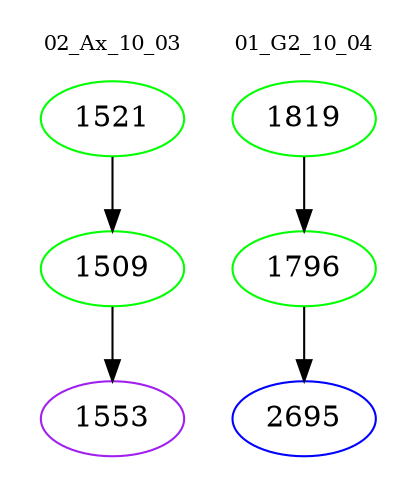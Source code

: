digraph{
subgraph cluster_0 {
color = white
label = "02_Ax_10_03";
fontsize=10;
T0_1521 [label="1521", color="green"]
T0_1521 -> T0_1509 [color="black"]
T0_1509 [label="1509", color="green"]
T0_1509 -> T0_1553 [color="black"]
T0_1553 [label="1553", color="purple"]
}
subgraph cluster_1 {
color = white
label = "01_G2_10_04";
fontsize=10;
T1_1819 [label="1819", color="green"]
T1_1819 -> T1_1796 [color="black"]
T1_1796 [label="1796", color="green"]
T1_1796 -> T1_2695 [color="black"]
T1_2695 [label="2695", color="blue"]
}
}
